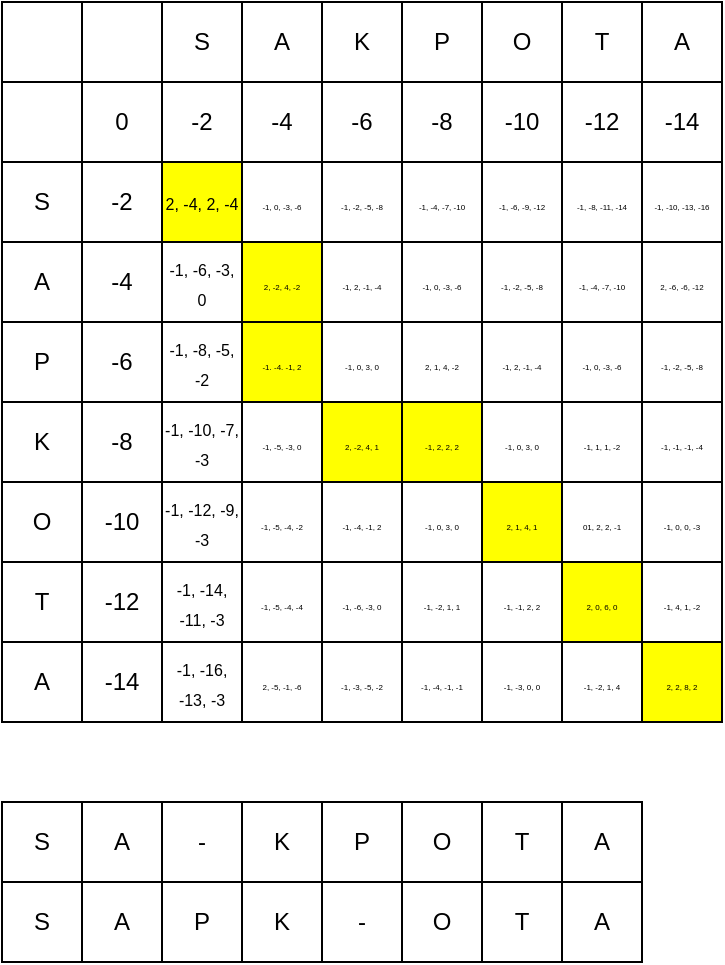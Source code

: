 <mxfile version="20.5.3" type="device"><diagram id="wipdCI1UKPK-6IC62vwr" name="ページ1"><mxGraphModel dx="488" dy="416" grid="1" gridSize="10" guides="1" tooltips="1" connect="1" arrows="1" fold="1" page="1" pageScale="1" pageWidth="827" pageHeight="1169" math="0" shadow="0"><root><mxCell id="0"/><mxCell id="1" parent="0"/><mxCell id="umjU_Qv2ihwxOYau-cs_-1" value="S" style="rounded=0;whiteSpace=wrap;html=1;" vertex="1" parent="1"><mxGeometry x="160" y="80" width="40" height="40" as="geometry"/></mxCell><mxCell id="umjU_Qv2ihwxOYau-cs_-2" value="A" style="rounded=0;whiteSpace=wrap;html=1;" vertex="1" parent="1"><mxGeometry x="200" y="80" width="40" height="40" as="geometry"/></mxCell><mxCell id="umjU_Qv2ihwxOYau-cs_-3" value="K" style="rounded=0;whiteSpace=wrap;html=1;" vertex="1" parent="1"><mxGeometry x="240" y="80" width="40" height="40" as="geometry"/></mxCell><mxCell id="umjU_Qv2ihwxOYau-cs_-4" value="P" style="rounded=0;whiteSpace=wrap;html=1;" vertex="1" parent="1"><mxGeometry x="280" y="80" width="40" height="40" as="geometry"/></mxCell><mxCell id="umjU_Qv2ihwxOYau-cs_-5" value="O&lt;span style=&quot;color: rgba(0, 0, 0, 0); font-family: monospace; font-size: 0px; text-align: start;&quot;&gt;%3CmxGraphModel%3E%3Croot%3E%3CmxCell%20id%3D%220%22%2F%3E%3CmxCell%20id%3D%221%22%20parent%3D%220%22%2F%3E%3CmxCell%20id%3D%222%22%20value%3D%22S%22%20style%3D%22rounded%3D0%3BwhiteSpace%3Dwrap%3Bhtml%3D1%3B%22%20vertex%3D%221%22%20parent%3D%221%22%3E%3CmxGeometry%20x%3D%22120%22%20y%3D%22120%22%20width%3D%2240%22%20height%3D%2240%22%20as%3D%22geometry%22%2F%3E%3C%2FmxCell%3E%3C%2Froot%3E%3C%2FmxGraphModel%3E&lt;/span&gt;" style="rounded=0;whiteSpace=wrap;html=1;" vertex="1" parent="1"><mxGeometry x="320" y="80" width="40" height="40" as="geometry"/></mxCell><mxCell id="umjU_Qv2ihwxOYau-cs_-6" value="T" style="rounded=0;whiteSpace=wrap;html=1;" vertex="1" parent="1"><mxGeometry x="360" y="80" width="40" height="40" as="geometry"/></mxCell><mxCell id="umjU_Qv2ihwxOYau-cs_-7" value="A" style="rounded=0;whiteSpace=wrap;html=1;" vertex="1" parent="1"><mxGeometry x="400" y="80" width="40" height="40" as="geometry"/></mxCell><mxCell id="umjU_Qv2ihwxOYau-cs_-8" value="S" style="rounded=0;whiteSpace=wrap;html=1;" vertex="1" parent="1"><mxGeometry x="80" y="160" width="40" height="40" as="geometry"/></mxCell><mxCell id="umjU_Qv2ihwxOYau-cs_-9" value="A" style="rounded=0;whiteSpace=wrap;html=1;" vertex="1" parent="1"><mxGeometry x="80" y="200" width="40" height="40" as="geometry"/></mxCell><mxCell id="umjU_Qv2ihwxOYau-cs_-10" value="P" style="rounded=0;whiteSpace=wrap;html=1;" vertex="1" parent="1"><mxGeometry x="80" y="240" width="40" height="40" as="geometry"/></mxCell><mxCell id="umjU_Qv2ihwxOYau-cs_-11" value="K" style="rounded=0;whiteSpace=wrap;html=1;" vertex="1" parent="1"><mxGeometry x="80" y="280" width="40" height="40" as="geometry"/></mxCell><mxCell id="umjU_Qv2ihwxOYau-cs_-12" value="O&lt;span style=&quot;color: rgba(0, 0, 0, 0); font-family: monospace; font-size: 0px; text-align: start;&quot;&gt;%3CmxGraphModel%3E%3Croot%3E%3CmxCell%20id%3D%220%22%2F%3E%3CmxCell%20id%3D%221%22%20parent%3D%220%22%2F%3E%3CmxCell%20id%3D%222%22%20value%3D%22S%22%20style%3D%22rounded%3D0%3BwhiteSpace%3Dwrap%3Bhtml%3D1%3B%22%20vertex%3D%221%22%20parent%3D%221%22%3E%3CmxGeometry%20x%3D%22120%22%20y%3D%22120%22%20width%3D%2240%22%20height%3D%2240%22%20as%3D%22geometry%22%2F%3E%3C%2FmxCell%3E%3C%2Froot%3E%3C%2FmxGraphModel%3E&lt;/span&gt;" style="rounded=0;whiteSpace=wrap;html=1;" vertex="1" parent="1"><mxGeometry x="80" y="320" width="40" height="40" as="geometry"/></mxCell><mxCell id="umjU_Qv2ihwxOYau-cs_-13" value="T" style="rounded=0;whiteSpace=wrap;html=1;" vertex="1" parent="1"><mxGeometry x="80" y="360" width="40" height="40" as="geometry"/></mxCell><mxCell id="umjU_Qv2ihwxOYau-cs_-14" value="A" style="rounded=0;whiteSpace=wrap;html=1;" vertex="1" parent="1"><mxGeometry x="80" y="400" width="40" height="40" as="geometry"/></mxCell><mxCell id="umjU_Qv2ihwxOYau-cs_-15" value="0" style="rounded=0;whiteSpace=wrap;html=1;" vertex="1" parent="1"><mxGeometry x="120" y="120" width="40" height="40" as="geometry"/></mxCell><mxCell id="umjU_Qv2ihwxOYau-cs_-16" value="-2" style="rounded=0;whiteSpace=wrap;html=1;" vertex="1" parent="1"><mxGeometry x="160" y="120" width="40" height="40" as="geometry"/></mxCell><mxCell id="umjU_Qv2ihwxOYau-cs_-17" value="-4" style="rounded=0;whiteSpace=wrap;html=1;" vertex="1" parent="1"><mxGeometry x="200" y="120" width="40" height="40" as="geometry"/></mxCell><mxCell id="umjU_Qv2ihwxOYau-cs_-18" value="-6" style="rounded=0;whiteSpace=wrap;html=1;" vertex="1" parent="1"><mxGeometry x="240" y="120" width="40" height="40" as="geometry"/></mxCell><mxCell id="umjU_Qv2ihwxOYau-cs_-19" value="-8" style="rounded=0;whiteSpace=wrap;html=1;" vertex="1" parent="1"><mxGeometry x="280" y="120" width="40" height="40" as="geometry"/></mxCell><mxCell id="umjU_Qv2ihwxOYau-cs_-20" value="-10" style="rounded=0;whiteSpace=wrap;html=1;" vertex="1" parent="1"><mxGeometry x="320" y="120" width="40" height="40" as="geometry"/></mxCell><mxCell id="umjU_Qv2ihwxOYau-cs_-21" value="-12" style="rounded=0;whiteSpace=wrap;html=1;" vertex="1" parent="1"><mxGeometry x="360" y="120" width="40" height="40" as="geometry"/></mxCell><mxCell id="umjU_Qv2ihwxOYau-cs_-22" value="-14" style="rounded=0;whiteSpace=wrap;html=1;" vertex="1" parent="1"><mxGeometry x="400" y="120" width="40" height="40" as="geometry"/></mxCell><mxCell id="umjU_Qv2ihwxOYau-cs_-23" value="-2" style="rounded=0;whiteSpace=wrap;html=1;fillColor=#FFFFFF;" vertex="1" parent="1"><mxGeometry x="120" y="160" width="40" height="40" as="geometry"/></mxCell><mxCell id="umjU_Qv2ihwxOYau-cs_-24" value="-4" style="rounded=0;whiteSpace=wrap;html=1;fillColor=#FFFFFF;" vertex="1" parent="1"><mxGeometry x="120" y="200" width="40" height="40" as="geometry"/></mxCell><mxCell id="umjU_Qv2ihwxOYau-cs_-26" value="" style="rounded=0;whiteSpace=wrap;html=1;" vertex="1" parent="1"><mxGeometry x="80" y="120" width="40" height="40" as="geometry"/></mxCell><mxCell id="umjU_Qv2ihwxOYau-cs_-27" value="" style="rounded=0;whiteSpace=wrap;html=1;" vertex="1" parent="1"><mxGeometry x="120" y="80" width="40" height="40" as="geometry"/></mxCell><mxCell id="umjU_Qv2ihwxOYau-cs_-28" value="" style="rounded=0;whiteSpace=wrap;html=1;" vertex="1" parent="1"><mxGeometry x="80" y="80" width="40" height="40" as="geometry"/></mxCell><mxCell id="umjU_Qv2ihwxOYau-cs_-29" value="-6" style="rounded=0;whiteSpace=wrap;html=1;" vertex="1" parent="1"><mxGeometry x="120" y="240" width="40" height="40" as="geometry"/></mxCell><mxCell id="umjU_Qv2ihwxOYau-cs_-30" value="-8" style="rounded=0;whiteSpace=wrap;html=1;" vertex="1" parent="1"><mxGeometry x="120" y="280" width="40" height="40" as="geometry"/></mxCell><mxCell id="umjU_Qv2ihwxOYau-cs_-31" value="-10" style="rounded=0;whiteSpace=wrap;html=1;" vertex="1" parent="1"><mxGeometry x="120" y="320" width="40" height="40" as="geometry"/></mxCell><mxCell id="umjU_Qv2ihwxOYau-cs_-32" value="-12" style="rounded=0;whiteSpace=wrap;html=1;" vertex="1" parent="1"><mxGeometry x="120" y="360" width="40" height="40" as="geometry"/></mxCell><mxCell id="umjU_Qv2ihwxOYau-cs_-33" value="-14" style="rounded=0;whiteSpace=wrap;html=1;" vertex="1" parent="1"><mxGeometry x="120" y="400" width="40" height="40" as="geometry"/></mxCell><mxCell id="umjU_Qv2ihwxOYau-cs_-34" value="&lt;font style=&quot;font-size: 8px;&quot;&gt;2, -4, 2, -4&lt;/font&gt;" style="rounded=0;whiteSpace=wrap;html=1;fillColor=#FFFF00;" vertex="1" parent="1"><mxGeometry x="160" y="160" width="40" height="40" as="geometry"/></mxCell><mxCell id="umjU_Qv2ihwxOYau-cs_-35" value="&lt;font style=&quot;font-size: 4px;&quot;&gt;-1, 0, -3, -6&lt;/font&gt;" style="rounded=0;whiteSpace=wrap;html=1;" vertex="1" parent="1"><mxGeometry x="200" y="160" width="40" height="40" as="geometry"/></mxCell><mxCell id="umjU_Qv2ihwxOYau-cs_-36" value="&lt;span style=&quot;font-size: 4px;&quot;&gt;-1, -2, -5, -8&lt;/span&gt;" style="rounded=0;whiteSpace=wrap;html=1;" vertex="1" parent="1"><mxGeometry x="240" y="160" width="40" height="40" as="geometry"/></mxCell><mxCell id="umjU_Qv2ihwxOYau-cs_-37" value="&lt;font style=&quot;font-size: 4px;&quot;&gt;-1, -4, -7, -10&lt;/font&gt;&lt;span style=&quot;color: rgba(0, 0, 0, 0); font-family: monospace; font-size: 0px; text-align: start;&quot;&gt;%3CmxGraphModel%3E%3Croot%3E%3CmxCell%20id%3D%220%22%2F%3E%3CmxCell%20id%3D%221%22%20parent%3D%220%22%2F%3E%3CmxCell%20id%3D%222%22%20value%3D%22%26lt%3Bfont%20style%3D%26quot%3Bfont-size%3A%204px%3B%26quot%3B%26gt%3B2%2C%20-4%2C%202%2C%20-4%26lt%3B%2Ffont%26gt%3B%22%20style%3D%22rounded%3D0%3BwhiteSpace%3Dwrap%3Bhtml%3D1%3B%22%20vertex%3D%221%22%20parent%3D%221%22%3E%3CmxGeometry%20x%3D%22160%22%20y%3D%22160%22%20width%3D%2240%22%20height%3D%2240%22%20as%3D%22geometry%22%2F%3E%3C%2FmxCell%3E%3C%2Froot%3E%3C%2FmxGraphModel%3E&lt;/span&gt;" style="rounded=0;whiteSpace=wrap;html=1;" vertex="1" parent="1"><mxGeometry x="280" y="160" width="40" height="40" as="geometry"/></mxCell><mxCell id="umjU_Qv2ihwxOYau-cs_-38" value="&lt;font style=&quot;font-size: 4px;&quot;&gt;-1, -6, -9, -12&lt;/font&gt;&lt;span style=&quot;color: rgba(0, 0, 0, 0); font-family: monospace; font-size: 0px; text-align: start;&quot;&gt;%3CmxGraphModel%3E%3Croot%3E%3CmxCell%20id%3D%220%22%2F%3E%3CmxCell%20id%3D%221%22%20parent%3D%220%22%2F%3E%3CmxCell%20id%3D%222%22%20value%3D%22%26lt%3Bfont%20style%3D%26quot%3Bfont-size%3A%204px%3B%26quot%3B%26gt%3B2%2C%20-4%2C%202%2C%20-4%26lt%3B%2Ffont%26gt%3B%22%20style%3D%22rounded%3D0%3BwhiteSpace%3Dwrap%3Bhtml%3D1%3B%22%20vertex%3D%221%22%20parent%3D%221%22%3E%3CmxGeometry%20x%3D%22160%22%20y%3D%22160%22%20width%3D%2240%22%20height%3D%2240%22%20as%3D%22geometry%22%2F%3E%3C%2FmxCell%3E%3C%2Froot%3E%3C%2FmxGraphModel%3E&lt;/span&gt;" style="rounded=0;whiteSpace=wrap;html=1;" vertex="1" parent="1"><mxGeometry x="320" y="160" width="40" height="40" as="geometry"/></mxCell><mxCell id="umjU_Qv2ihwxOYau-cs_-39" value="&lt;font style=&quot;font-size: 4px;&quot;&gt;-1, -8, -11, -14&lt;/font&gt;&lt;span style=&quot;color: rgba(0, 0, 0, 0); font-family: monospace; font-size: 0px; text-align: start;&quot;&gt;%3CmxGraphModel%3E%3Croot%3E%3CmxCell%20id%3D%220%22%2F%3E%3CmxCell%20id%3D%221%22%20parent%3D%220%22%2F%3E%3CmxCell%20id%3D%222%22%20value%3D%22%26lt%3Bfont%20style%3D%26quot%3Bfont-size%3A%204px%3B%26quot%3B%26gt%3B2%2C%20-4%2C%202%2C%20-4%26lt%3B%2Ffont%26gt%3B%22%20style%3D%22rounded%3D0%3BwhiteSpace%3Dwrap%3Bhtml%3D1%3B%22%20vertex%3D%221%22%20parent%3D%221%22%3E%3CmxGeometry%20x%3D%22160%22%20y%3D%22160%22%20width%3D%2240%22%20height%3D%2240%22%20as%3D%22geometry%22%2F%3E%3C%2FmxCell%3E%3C%2Froot%3E%3C%2FmxGraphModel%3E&lt;/span&gt;" style="rounded=0;whiteSpace=wrap;html=1;" vertex="1" parent="1"><mxGeometry x="360" y="160" width="40" height="40" as="geometry"/></mxCell><mxCell id="umjU_Qv2ihwxOYau-cs_-40" value="&lt;font style=&quot;font-size: 4px;&quot;&gt;-1, -10, -13, -16&lt;/font&gt;" style="rounded=0;whiteSpace=wrap;html=1;" vertex="1" parent="1"><mxGeometry x="400" y="160" width="40" height="40" as="geometry"/></mxCell><mxCell id="umjU_Qv2ihwxOYau-cs_-41" value="&lt;font style=&quot;font-size: 8px;&quot;&gt;-1, -6, -3, 0&lt;/font&gt;" style="rounded=0;whiteSpace=wrap;html=1;fillColor=#FFFFFF;" vertex="1" parent="1"><mxGeometry x="160" y="200" width="40" height="40" as="geometry"/></mxCell><mxCell id="umjU_Qv2ihwxOYau-cs_-42" value="&lt;span style=&quot;font-size: 4px;&quot;&gt;2, -2, 4, -2&lt;/span&gt;" style="rounded=0;whiteSpace=wrap;html=1;fillColor=#FFFF00;" vertex="1" parent="1"><mxGeometry x="200" y="200" width="40" height="40" as="geometry"/></mxCell><mxCell id="umjU_Qv2ihwxOYau-cs_-43" value="&lt;span style=&quot;font-size: 4px;&quot;&gt;-1, 2, -1, -4&lt;/span&gt;" style="rounded=0;whiteSpace=wrap;html=1;" vertex="1" parent="1"><mxGeometry x="240" y="200" width="40" height="40" as="geometry"/></mxCell><mxCell id="umjU_Qv2ihwxOYau-cs_-44" value="&lt;span style=&quot;font-size: 4px;&quot;&gt;-1, 0, -3, -6&lt;/span&gt;" style="rounded=0;whiteSpace=wrap;html=1;" vertex="1" parent="1"><mxGeometry x="280" y="200" width="40" height="40" as="geometry"/></mxCell><mxCell id="umjU_Qv2ihwxOYau-cs_-45" value="&lt;span style=&quot;font-size: 4px;&quot;&gt;-1, -2, -5, -8&lt;/span&gt;" style="rounded=0;whiteSpace=wrap;html=1;" vertex="1" parent="1"><mxGeometry x="320" y="200" width="40" height="40" as="geometry"/></mxCell><mxCell id="umjU_Qv2ihwxOYau-cs_-47" value="&lt;font style=&quot;font-size: 4px;&quot;&gt;2, -6, -6, -12&lt;/font&gt;" style="rounded=0;whiteSpace=wrap;html=1;" vertex="1" parent="1"><mxGeometry x="400" y="200" width="40" height="40" as="geometry"/></mxCell><mxCell id="umjU_Qv2ihwxOYau-cs_-55" value="&lt;font style=&quot;font-size: 4px;&quot;&gt;-1, -4, -7, -10&lt;/font&gt;" style="rounded=0;whiteSpace=wrap;html=1;" vertex="1" parent="1"><mxGeometry x="360" y="200" width="40" height="40" as="geometry"/></mxCell><mxCell id="umjU_Qv2ihwxOYau-cs_-69" value="&lt;font style=&quot;font-size: 8px;&quot;&gt;-1, -8, -5, -2&lt;/font&gt;" style="rounded=0;whiteSpace=wrap;html=1;" vertex="1" parent="1"><mxGeometry x="160" y="240" width="40" height="40" as="geometry"/></mxCell><mxCell id="umjU_Qv2ihwxOYau-cs_-70" value="&lt;span style=&quot;font-size: 4px;&quot;&gt;-1. -4. -1, 2&lt;/span&gt;" style="rounded=0;whiteSpace=wrap;html=1;fillColor=#FFFF00;" vertex="1" parent="1"><mxGeometry x="200" y="240" width="40" height="40" as="geometry"/></mxCell><mxCell id="umjU_Qv2ihwxOYau-cs_-71" value="&lt;span style=&quot;font-size: 4px;&quot;&gt;-1, 0, 3, 0&lt;/span&gt;" style="rounded=0;whiteSpace=wrap;html=1;" vertex="1" parent="1"><mxGeometry x="240" y="240" width="40" height="40" as="geometry"/></mxCell><mxCell id="umjU_Qv2ihwxOYau-cs_-72" value="&lt;span style=&quot;font-size: 4px;&quot;&gt;2, 1, 4, -2&lt;/span&gt;" style="rounded=0;whiteSpace=wrap;html=1;" vertex="1" parent="1"><mxGeometry x="280" y="240" width="40" height="40" as="geometry"/></mxCell><mxCell id="umjU_Qv2ihwxOYau-cs_-73" value="&lt;span style=&quot;font-size: 4px;&quot;&gt;-1, 2, -1, -4&lt;/span&gt;" style="rounded=0;whiteSpace=wrap;html=1;" vertex="1" parent="1"><mxGeometry x="320" y="240" width="40" height="40" as="geometry"/></mxCell><mxCell id="umjU_Qv2ihwxOYau-cs_-74" value="&lt;span style=&quot;font-size: 4px;&quot;&gt;-1, -2, -5, -8&lt;/span&gt;" style="rounded=0;whiteSpace=wrap;html=1;" vertex="1" parent="1"><mxGeometry x="400" y="240" width="40" height="40" as="geometry"/></mxCell><mxCell id="umjU_Qv2ihwxOYau-cs_-75" value="&lt;span style=&quot;font-size: 4px;&quot;&gt;-1, 0, -3, -6&lt;/span&gt;" style="rounded=0;whiteSpace=wrap;html=1;" vertex="1" parent="1"><mxGeometry x="360" y="240" width="40" height="40" as="geometry"/></mxCell><mxCell id="umjU_Qv2ihwxOYau-cs_-76" value="&lt;span style=&quot;font-size: 8px;&quot;&gt;-1, -10, -7, -3&lt;/span&gt;" style="rounded=0;whiteSpace=wrap;html=1;" vertex="1" parent="1"><mxGeometry x="160" y="280" width="40" height="40" as="geometry"/></mxCell><mxCell id="umjU_Qv2ihwxOYau-cs_-77" value="&lt;span style=&quot;font-size: 4px;&quot;&gt;-1, -5, -3, 0&lt;/span&gt;" style="rounded=0;whiteSpace=wrap;html=1;" vertex="1" parent="1"><mxGeometry x="200" y="280" width="40" height="40" as="geometry"/></mxCell><mxCell id="umjU_Qv2ihwxOYau-cs_-78" value="&lt;span style=&quot;font-size: 4px;&quot;&gt;2, -2, 4, 1&lt;/span&gt;" style="rounded=0;whiteSpace=wrap;html=1;fillColor=#FFFF00;" vertex="1" parent="1"><mxGeometry x="240" y="280" width="40" height="40" as="geometry"/></mxCell><mxCell id="umjU_Qv2ihwxOYau-cs_-79" value="&lt;span style=&quot;font-size: 4px;&quot;&gt;-1, 2, 2, 2&lt;/span&gt;" style="rounded=0;whiteSpace=wrap;html=1;fillColor=#FFFF00;" vertex="1" parent="1"><mxGeometry x="280" y="280" width="40" height="40" as="geometry"/></mxCell><mxCell id="umjU_Qv2ihwxOYau-cs_-80" value="&lt;span style=&quot;font-size: 4px;&quot;&gt;-1, 0, 3, 0&lt;/span&gt;" style="rounded=0;whiteSpace=wrap;html=1;" vertex="1" parent="1"><mxGeometry x="320" y="280" width="40" height="40" as="geometry"/></mxCell><mxCell id="umjU_Qv2ihwxOYau-cs_-81" value="&lt;span style=&quot;font-size: 4px;&quot;&gt;-1, -1, -1, -4&lt;/span&gt;" style="rounded=0;whiteSpace=wrap;html=1;" vertex="1" parent="1"><mxGeometry x="400" y="280" width="40" height="40" as="geometry"/></mxCell><mxCell id="umjU_Qv2ihwxOYau-cs_-82" value="&lt;font style=&quot;font-size: 4px;&quot;&gt;-1, 1, 1, -2&lt;/font&gt;" style="rounded=0;whiteSpace=wrap;html=1;" vertex="1" parent="1"><mxGeometry x="360" y="280" width="40" height="40" as="geometry"/></mxCell><mxCell id="umjU_Qv2ihwxOYau-cs_-83" value="&lt;font style=&quot;font-size: 8px;&quot;&gt;-1, -12, -9, -3&lt;/font&gt;" style="rounded=0;whiteSpace=wrap;html=1;" vertex="1" parent="1"><mxGeometry x="160" y="320" width="40" height="40" as="geometry"/></mxCell><mxCell id="umjU_Qv2ihwxOYau-cs_-84" value="&lt;span style=&quot;font-size: 4px;&quot;&gt;-1, -5, -4, -2&lt;/span&gt;" style="rounded=0;whiteSpace=wrap;html=1;" vertex="1" parent="1"><mxGeometry x="200" y="320" width="40" height="40" as="geometry"/></mxCell><mxCell id="umjU_Qv2ihwxOYau-cs_-85" value="&lt;span style=&quot;font-size: 4px;&quot;&gt;-1, -4, -1, 2&lt;/span&gt;" style="rounded=0;whiteSpace=wrap;html=1;" vertex="1" parent="1"><mxGeometry x="240" y="320" width="40" height="40" as="geometry"/></mxCell><mxCell id="umjU_Qv2ihwxOYau-cs_-86" value="&lt;span style=&quot;font-size: 4px;&quot;&gt;-1, 0, 3, 0&lt;/span&gt;" style="rounded=0;whiteSpace=wrap;html=1;" vertex="1" parent="1"><mxGeometry x="280" y="320" width="40" height="40" as="geometry"/></mxCell><mxCell id="umjU_Qv2ihwxOYau-cs_-87" value="&lt;span style=&quot;font-size: 4px;&quot;&gt;2, 1, 4, 1&lt;/span&gt;" style="rounded=0;whiteSpace=wrap;html=1;fillColor=#FFFF00;" vertex="1" parent="1"><mxGeometry x="320" y="320" width="40" height="40" as="geometry"/></mxCell><mxCell id="umjU_Qv2ihwxOYau-cs_-88" value="&lt;span style=&quot;font-size: 4px;&quot;&gt;-1, 0, 0, -3&lt;/span&gt;" style="rounded=0;whiteSpace=wrap;html=1;" vertex="1" parent="1"><mxGeometry x="400" y="320" width="40" height="40" as="geometry"/></mxCell><mxCell id="umjU_Qv2ihwxOYau-cs_-89" value="&lt;span style=&quot;font-size: 4px;&quot;&gt;01, 2, 2, -1&lt;/span&gt;" style="rounded=0;whiteSpace=wrap;html=1;" vertex="1" parent="1"><mxGeometry x="360" y="320" width="40" height="40" as="geometry"/></mxCell><mxCell id="umjU_Qv2ihwxOYau-cs_-90" value="&lt;font style=&quot;font-size: 8px;&quot;&gt;-1, -14, -11, -3&lt;/font&gt;" style="rounded=0;whiteSpace=wrap;html=1;" vertex="1" parent="1"><mxGeometry x="160" y="360" width="40" height="40" as="geometry"/></mxCell><mxCell id="umjU_Qv2ihwxOYau-cs_-91" value="&lt;span style=&quot;font-size: 4px;&quot;&gt;-1, -5, -4, -4&lt;/span&gt;" style="rounded=0;whiteSpace=wrap;html=1;" vertex="1" parent="1"><mxGeometry x="200" y="360" width="40" height="40" as="geometry"/></mxCell><mxCell id="umjU_Qv2ihwxOYau-cs_-92" value="&lt;span style=&quot;font-size: 4px;&quot;&gt;-1, -6, -3, 0&lt;/span&gt;" style="rounded=0;whiteSpace=wrap;html=1;" vertex="1" parent="1"><mxGeometry x="240" y="360" width="40" height="40" as="geometry"/></mxCell><mxCell id="umjU_Qv2ihwxOYau-cs_-93" value="&lt;span style=&quot;font-size: 4px;&quot;&gt;-1, -2, 1, 1&lt;/span&gt;" style="rounded=0;whiteSpace=wrap;html=1;" vertex="1" parent="1"><mxGeometry x="280" y="360" width="40" height="40" as="geometry"/></mxCell><mxCell id="umjU_Qv2ihwxOYau-cs_-94" value="&lt;span style=&quot;font-size: 4px;&quot;&gt;-1, -1, 2, 2&lt;/span&gt;" style="rounded=0;whiteSpace=wrap;html=1;" vertex="1" parent="1"><mxGeometry x="320" y="360" width="40" height="40" as="geometry"/></mxCell><mxCell id="umjU_Qv2ihwxOYau-cs_-95" value="&lt;span style=&quot;font-size: 4px;&quot;&gt;-1, 4, 1, -2&lt;/span&gt;" style="rounded=0;whiteSpace=wrap;html=1;" vertex="1" parent="1"><mxGeometry x="400" y="360" width="40" height="40" as="geometry"/></mxCell><mxCell id="umjU_Qv2ihwxOYau-cs_-96" value="&lt;span style=&quot;font-size: 4px;&quot;&gt;2, 0, 6, 0&lt;/span&gt;" style="rounded=0;whiteSpace=wrap;html=1;fillColor=#FFFF00;" vertex="1" parent="1"><mxGeometry x="360" y="360" width="40" height="40" as="geometry"/></mxCell><mxCell id="umjU_Qv2ihwxOYau-cs_-97" value="&lt;font style=&quot;font-size: 8px;&quot;&gt;-1, -16, -13, -3&lt;/font&gt;" style="rounded=0;whiteSpace=wrap;html=1;" vertex="1" parent="1"><mxGeometry x="160" y="400" width="40" height="40" as="geometry"/></mxCell><mxCell id="umjU_Qv2ihwxOYau-cs_-98" value="&lt;span style=&quot;font-size: 4px;&quot;&gt;2, -5, -1, -6&lt;/span&gt;" style="rounded=0;whiteSpace=wrap;html=1;" vertex="1" parent="1"><mxGeometry x="200" y="400" width="40" height="40" as="geometry"/></mxCell><mxCell id="umjU_Qv2ihwxOYau-cs_-99" value="&lt;span style=&quot;font-size: 4px;&quot;&gt;-1, -3, -5, -2&lt;/span&gt;" style="rounded=0;whiteSpace=wrap;html=1;" vertex="1" parent="1"><mxGeometry x="240" y="400" width="40" height="40" as="geometry"/></mxCell><mxCell id="umjU_Qv2ihwxOYau-cs_-100" value="&lt;span style=&quot;font-size: 4px;&quot;&gt;-1, -4, -1, -1&lt;/span&gt;" style="rounded=0;whiteSpace=wrap;html=1;" vertex="1" parent="1"><mxGeometry x="280" y="400" width="40" height="40" as="geometry"/></mxCell><mxCell id="umjU_Qv2ihwxOYau-cs_-101" value="&lt;span style=&quot;font-size: 4px;&quot;&gt;-1, -3, 0, 0&lt;/span&gt;" style="rounded=0;whiteSpace=wrap;html=1;" vertex="1" parent="1"><mxGeometry x="320" y="400" width="40" height="40" as="geometry"/></mxCell><mxCell id="umjU_Qv2ihwxOYau-cs_-102" value="&lt;span style=&quot;font-size: 4px;&quot;&gt;2, 2, 8, 2&lt;/span&gt;" style="rounded=0;whiteSpace=wrap;html=1;fillColor=#FFFF00;" vertex="1" parent="1"><mxGeometry x="400" y="400" width="40" height="40" as="geometry"/></mxCell><mxCell id="umjU_Qv2ihwxOYau-cs_-103" value="&lt;span style=&quot;font-size: 4px;&quot;&gt;-1, -2, 1, 4&lt;/span&gt;" style="rounded=0;whiteSpace=wrap;html=1;" vertex="1" parent="1"><mxGeometry x="360" y="400" width="40" height="40" as="geometry"/></mxCell><mxCell id="umjU_Qv2ihwxOYau-cs_-104" value="S" style="rounded=0;whiteSpace=wrap;html=1;" vertex="1" parent="1"><mxGeometry x="80" y="480" width="40" height="40" as="geometry"/></mxCell><mxCell id="umjU_Qv2ihwxOYau-cs_-105" value="A" style="rounded=0;whiteSpace=wrap;html=1;" vertex="1" parent="1"><mxGeometry x="120" y="480" width="40" height="40" as="geometry"/></mxCell><mxCell id="umjU_Qv2ihwxOYau-cs_-106" value="-" style="rounded=0;whiteSpace=wrap;html=1;" vertex="1" parent="1"><mxGeometry x="160" y="480" width="40" height="40" as="geometry"/></mxCell><mxCell id="umjU_Qv2ihwxOYau-cs_-107" value="K" style="rounded=0;whiteSpace=wrap;html=1;" vertex="1" parent="1"><mxGeometry x="200" y="480" width="40" height="40" as="geometry"/></mxCell><mxCell id="umjU_Qv2ihwxOYau-cs_-108" value="P" style="rounded=0;whiteSpace=wrap;html=1;" vertex="1" parent="1"><mxGeometry x="240" y="480" width="40" height="40" as="geometry"/></mxCell><mxCell id="umjU_Qv2ihwxOYau-cs_-109" value="O" style="rounded=0;whiteSpace=wrap;html=1;" vertex="1" parent="1"><mxGeometry x="280" y="480" width="40" height="40" as="geometry"/></mxCell><mxCell id="umjU_Qv2ihwxOYau-cs_-110" value="T" style="rounded=0;whiteSpace=wrap;html=1;" vertex="1" parent="1"><mxGeometry x="320" y="480" width="40" height="40" as="geometry"/></mxCell><mxCell id="umjU_Qv2ihwxOYau-cs_-111" value="A" style="rounded=0;whiteSpace=wrap;html=1;" vertex="1" parent="1"><mxGeometry x="360" y="480" width="40" height="40" as="geometry"/></mxCell><mxCell id="umjU_Qv2ihwxOYau-cs_-112" value="S" style="rounded=0;whiteSpace=wrap;html=1;" vertex="1" parent="1"><mxGeometry x="80" y="520" width="40" height="40" as="geometry"/></mxCell><mxCell id="umjU_Qv2ihwxOYau-cs_-113" value="A" style="rounded=0;whiteSpace=wrap;html=1;" vertex="1" parent="1"><mxGeometry x="120" y="520" width="40" height="40" as="geometry"/></mxCell><mxCell id="umjU_Qv2ihwxOYau-cs_-114" value="P" style="rounded=0;whiteSpace=wrap;html=1;" vertex="1" parent="1"><mxGeometry x="160" y="520" width="40" height="40" as="geometry"/></mxCell><mxCell id="umjU_Qv2ihwxOYau-cs_-115" value="K" style="rounded=0;whiteSpace=wrap;html=1;" vertex="1" parent="1"><mxGeometry x="200" y="520" width="40" height="40" as="geometry"/></mxCell><mxCell id="umjU_Qv2ihwxOYau-cs_-116" value="-" style="rounded=0;whiteSpace=wrap;html=1;" vertex="1" parent="1"><mxGeometry x="240" y="520" width="40" height="40" as="geometry"/></mxCell><mxCell id="umjU_Qv2ihwxOYau-cs_-117" value="O" style="rounded=0;whiteSpace=wrap;html=1;" vertex="1" parent="1"><mxGeometry x="280" y="520" width="40" height="40" as="geometry"/></mxCell><mxCell id="umjU_Qv2ihwxOYau-cs_-118" value="T" style="rounded=0;whiteSpace=wrap;html=1;" vertex="1" parent="1"><mxGeometry x="320" y="520" width="40" height="40" as="geometry"/></mxCell><mxCell id="umjU_Qv2ihwxOYau-cs_-119" value="A" style="rounded=0;whiteSpace=wrap;html=1;" vertex="1" parent="1"><mxGeometry x="360" y="520" width="40" height="40" as="geometry"/></mxCell></root></mxGraphModel></diagram></mxfile>